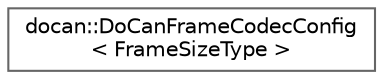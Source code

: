 digraph "Graphical Class Hierarchy"
{
 // LATEX_PDF_SIZE
  bgcolor="transparent";
  edge [fontname=Helvetica,fontsize=10,labelfontname=Helvetica,labelfontsize=10];
  node [fontname=Helvetica,fontsize=10,shape=box,height=0.2,width=0.4];
  rankdir="LR";
  Node0 [id="Node000000",label="docan::DoCanFrameCodecConfig\l\< FrameSizeType \>",height=0.2,width=0.4,color="grey40", fillcolor="white", style="filled",URL="$dd/d37/structdocan_1_1DoCanFrameCodecConfig.html",tooltip=" "];
}
